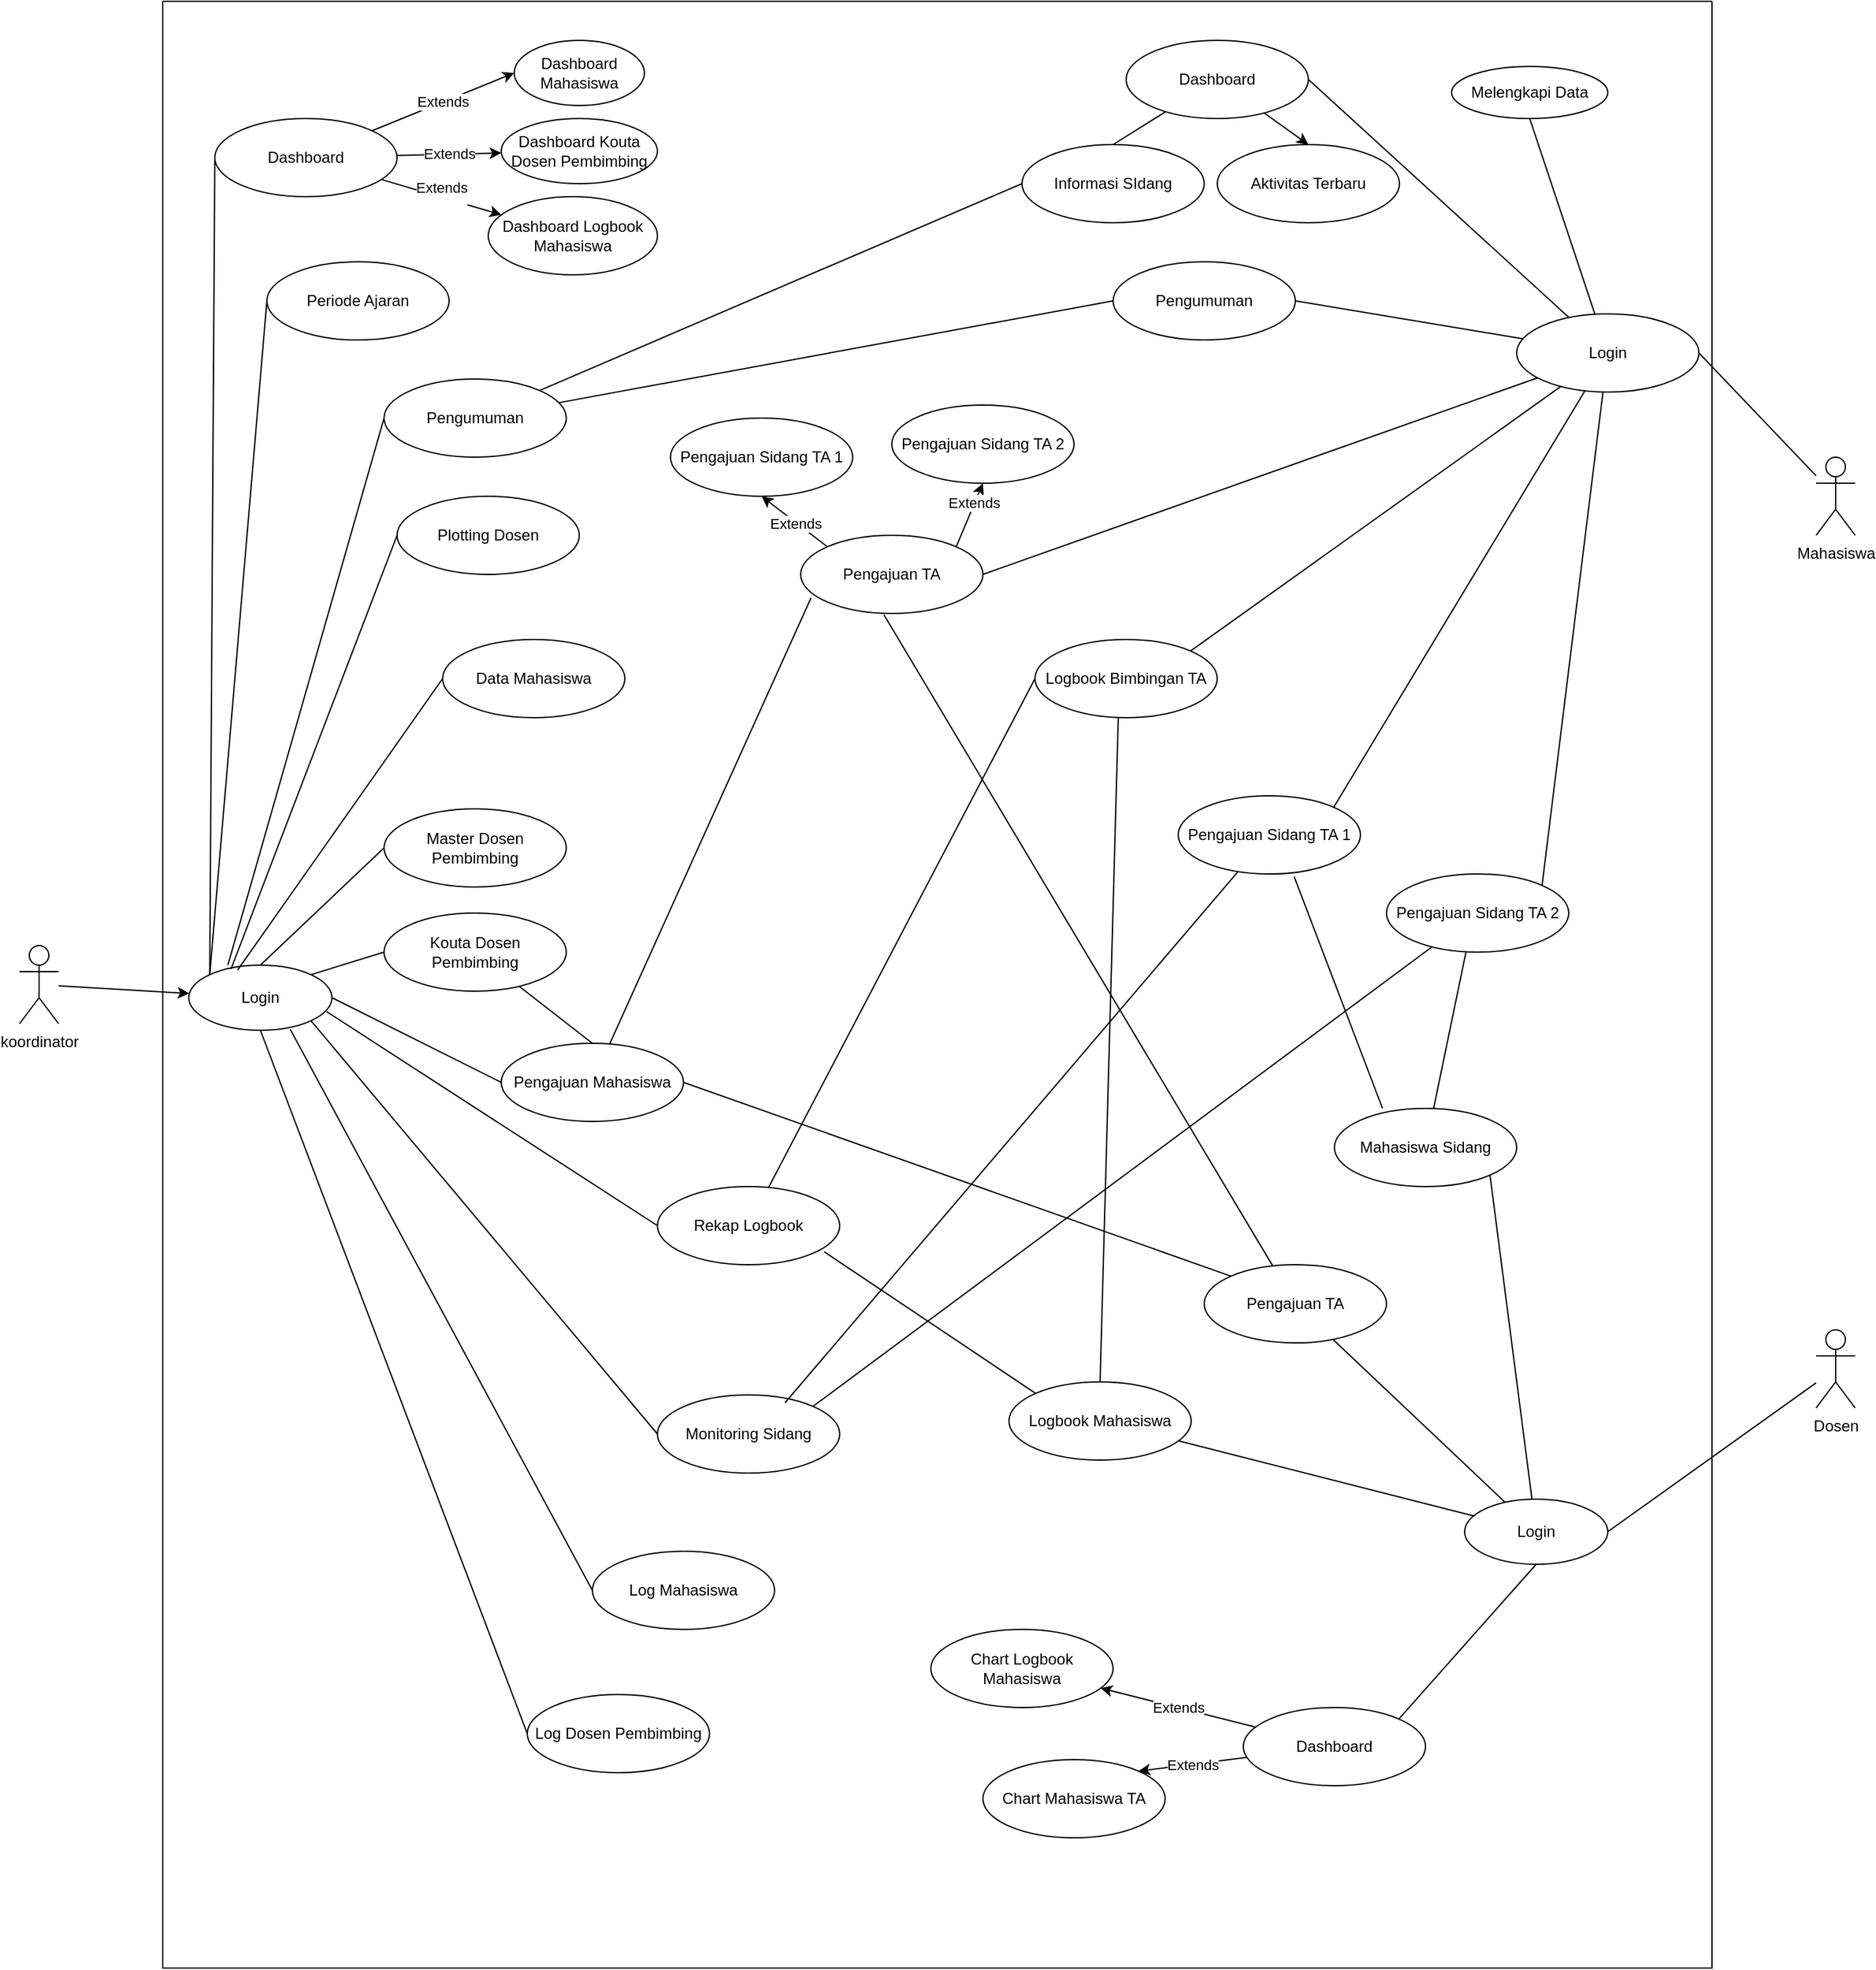 <mxfile version="26.0.8">
  <diagram name="Page-1" id="jc--x8PHUx1x7S_psfq3">
    <mxGraphModel dx="3183" dy="2440" grid="1" gridSize="10" guides="1" tooltips="1" connect="1" arrows="1" fold="1" page="1" pageScale="1" pageWidth="850" pageHeight="1100" math="0" shadow="0">
      <root>
        <mxCell id="0" />
        <mxCell id="1" parent="0" />
        <mxCell id="lQGsJXJGl0mCZdi2ilFg-2" value="" style="swimlane;startSize=0;" vertex="1" parent="1">
          <mxGeometry x="-640" y="-10" width="1190" height="1510" as="geometry">
            <mxRectangle x="120" y="90" width="50" height="40" as="alternateBounds" />
          </mxGeometry>
        </mxCell>
        <mxCell id="lQGsJXJGl0mCZdi2ilFg-42" value="Extends" style="rounded=0;orthogonalLoop=1;jettySize=auto;html=1;entryX=0;entryY=0.5;entryDx=0;entryDy=0;" edge="1" parent="lQGsJXJGl0mCZdi2ilFg-2" source="lQGsJXJGl0mCZdi2ilFg-9" target="lQGsJXJGl0mCZdi2ilFg-30">
          <mxGeometry relative="1" as="geometry" />
        </mxCell>
        <mxCell id="lQGsJXJGl0mCZdi2ilFg-45" value="&#xa;&lt;span style=&quot;color: rgb(0, 0, 0); font-family: Helvetica; font-size: 11px; font-style: normal; font-variant-ligatures: normal; font-variant-caps: normal; font-weight: 400; letter-spacing: normal; orphans: 2; text-align: center; text-indent: 0px; text-transform: none; widows: 2; word-spacing: 0px; -webkit-text-stroke-width: 0px; white-space: nowrap; background-color: rgb(255, 255, 255); text-decoration-thickness: initial; text-decoration-style: initial; text-decoration-color: initial; display: inline !important; float: none;&quot;&gt;Extends&lt;/span&gt;&#xa;&#xa;" style="edgeStyle=none;rounded=0;orthogonalLoop=1;jettySize=auto;html=1;" edge="1" parent="lQGsJXJGl0mCZdi2ilFg-2" source="lQGsJXJGl0mCZdi2ilFg-9" target="lQGsJXJGl0mCZdi2ilFg-32">
          <mxGeometry relative="1" as="geometry" />
        </mxCell>
        <mxCell id="lQGsJXJGl0mCZdi2ilFg-48" value="Extends" style="edgeStyle=none;rounded=0;orthogonalLoop=1;jettySize=auto;html=1;" edge="1" parent="lQGsJXJGl0mCZdi2ilFg-2" source="lQGsJXJGl0mCZdi2ilFg-9" target="lQGsJXJGl0mCZdi2ilFg-31">
          <mxGeometry relative="1" as="geometry" />
        </mxCell>
        <mxCell id="lQGsJXJGl0mCZdi2ilFg-9" value="Dashboard" style="ellipse;whiteSpace=wrap;html=1;" vertex="1" parent="lQGsJXJGl0mCZdi2ilFg-2">
          <mxGeometry x="40" y="90" width="140" height="60" as="geometry" />
        </mxCell>
        <mxCell id="lQGsJXJGl0mCZdi2ilFg-12" value="Periode Ajaran" style="ellipse;whiteSpace=wrap;html=1;" vertex="1" parent="lQGsJXJGl0mCZdi2ilFg-2">
          <mxGeometry x="80" y="200" width="140" height="60" as="geometry" />
        </mxCell>
        <mxCell id="lQGsJXJGl0mCZdi2ilFg-137" style="edgeStyle=none;rounded=0;orthogonalLoop=1;jettySize=auto;html=1;entryX=0;entryY=0.5;entryDx=0;entryDy=0;endArrow=none;startFill=0;" edge="1" parent="lQGsJXJGl0mCZdi2ilFg-2" source="lQGsJXJGl0mCZdi2ilFg-13" target="lQGsJXJGl0mCZdi2ilFg-91">
          <mxGeometry relative="1" as="geometry" />
        </mxCell>
        <mxCell id="lQGsJXJGl0mCZdi2ilFg-138" style="edgeStyle=none;rounded=0;orthogonalLoop=1;jettySize=auto;html=1;entryX=0;entryY=0.5;entryDx=0;entryDy=0;endArrow=none;startFill=0;" edge="1" parent="lQGsJXJGl0mCZdi2ilFg-2" source="lQGsJXJGl0mCZdi2ilFg-13" target="lQGsJXJGl0mCZdi2ilFg-94">
          <mxGeometry relative="1" as="geometry" />
        </mxCell>
        <mxCell id="lQGsJXJGl0mCZdi2ilFg-13" value="Pengumuman" style="ellipse;whiteSpace=wrap;html=1;" vertex="1" parent="lQGsJXJGl0mCZdi2ilFg-2">
          <mxGeometry x="170" y="290" width="140" height="60" as="geometry" />
        </mxCell>
        <mxCell id="lQGsJXJGl0mCZdi2ilFg-14" value="Plotting Dosen" style="ellipse;whiteSpace=wrap;html=1;" vertex="1" parent="lQGsJXJGl0mCZdi2ilFg-2">
          <mxGeometry x="180" y="380" width="140" height="60" as="geometry" />
        </mxCell>
        <mxCell id="lQGsJXJGl0mCZdi2ilFg-15" value="Data Mahasiswa" style="ellipse;whiteSpace=wrap;html=1;" vertex="1" parent="lQGsJXJGl0mCZdi2ilFg-2">
          <mxGeometry x="215" y="490" width="140" height="60" as="geometry" />
        </mxCell>
        <mxCell id="lQGsJXJGl0mCZdi2ilFg-20" value="Master Dosen Pembimbing" style="ellipse;whiteSpace=wrap;html=1;" vertex="1" parent="lQGsJXJGl0mCZdi2ilFg-2">
          <mxGeometry x="170" y="620" width="140" height="60" as="geometry" />
        </mxCell>
        <mxCell id="lQGsJXJGl0mCZdi2ilFg-73" style="edgeStyle=none;rounded=0;orthogonalLoop=1;jettySize=auto;html=1;entryX=0.5;entryY=0;entryDx=0;entryDy=0;endArrow=none;startFill=0;" edge="1" parent="lQGsJXJGl0mCZdi2ilFg-2" source="lQGsJXJGl0mCZdi2ilFg-21" target="lQGsJXJGl0mCZdi2ilFg-22">
          <mxGeometry relative="1" as="geometry" />
        </mxCell>
        <mxCell id="lQGsJXJGl0mCZdi2ilFg-21" value="Kouta Dosen Pembimbing" style="ellipse;whiteSpace=wrap;html=1;" vertex="1" parent="lQGsJXJGl0mCZdi2ilFg-2">
          <mxGeometry x="170" y="700" width="140" height="60" as="geometry" />
        </mxCell>
        <mxCell id="lQGsJXJGl0mCZdi2ilFg-143" style="edgeStyle=none;rounded=0;orthogonalLoop=1;jettySize=auto;html=1;entryX=0.057;entryY=0.8;entryDx=0;entryDy=0;entryPerimeter=0;endArrow=none;startFill=0;" edge="1" parent="lQGsJXJGl0mCZdi2ilFg-2" source="lQGsJXJGl0mCZdi2ilFg-22" target="lQGsJXJGl0mCZdi2ilFg-93">
          <mxGeometry relative="1" as="geometry">
            <mxPoint x="785.392" y="402.72" as="targetPoint" />
          </mxGeometry>
        </mxCell>
        <mxCell id="lQGsJXJGl0mCZdi2ilFg-22" value="Pengajuan Mahasiswa" style="ellipse;whiteSpace=wrap;html=1;" vertex="1" parent="lQGsJXJGl0mCZdi2ilFg-2">
          <mxGeometry x="260" y="800" width="140" height="60" as="geometry" />
        </mxCell>
        <mxCell id="lQGsJXJGl0mCZdi2ilFg-140" style="edgeStyle=none;rounded=0;orthogonalLoop=1;jettySize=auto;html=1;entryX=0;entryY=0.5;entryDx=0;entryDy=0;endArrow=none;startFill=0;" edge="1" parent="lQGsJXJGl0mCZdi2ilFg-2" source="lQGsJXJGl0mCZdi2ilFg-23" target="lQGsJXJGl0mCZdi2ilFg-95">
          <mxGeometry relative="1" as="geometry">
            <mxPoint x="696.109" y="574.142" as="targetPoint" />
          </mxGeometry>
        </mxCell>
        <mxCell id="lQGsJXJGl0mCZdi2ilFg-23" value="Rekap Logbook" style="ellipse;whiteSpace=wrap;html=1;" vertex="1" parent="lQGsJXJGl0mCZdi2ilFg-2">
          <mxGeometry x="380" y="910" width="140" height="60" as="geometry" />
        </mxCell>
        <mxCell id="lQGsJXJGl0mCZdi2ilFg-24" value="Monitoring Sidang" style="ellipse;whiteSpace=wrap;html=1;" vertex="1" parent="lQGsJXJGl0mCZdi2ilFg-2">
          <mxGeometry x="380" y="1070" width="140" height="60" as="geometry" />
        </mxCell>
        <mxCell id="lQGsJXJGl0mCZdi2ilFg-25" value="Log Dosen Pembimbing" style="ellipse;whiteSpace=wrap;html=1;" vertex="1" parent="lQGsJXJGl0mCZdi2ilFg-2">
          <mxGeometry x="280" y="1300" width="140" height="60" as="geometry" />
        </mxCell>
        <mxCell id="lQGsJXJGl0mCZdi2ilFg-26" value="Log Mahasiswa" style="ellipse;whiteSpace=wrap;html=1;" vertex="1" parent="lQGsJXJGl0mCZdi2ilFg-2">
          <mxGeometry x="330" y="1190" width="140" height="60" as="geometry" />
        </mxCell>
        <mxCell id="lQGsJXJGl0mCZdi2ilFg-30" value="Dashboard Mahasiswa" style="ellipse;whiteSpace=wrap;html=1;" vertex="1" parent="lQGsJXJGl0mCZdi2ilFg-2">
          <mxGeometry x="270" y="30" width="100" height="50" as="geometry" />
        </mxCell>
        <mxCell id="lQGsJXJGl0mCZdi2ilFg-31" value="Dashboard Kouta Dosen Pembimbing" style="ellipse;whiteSpace=wrap;html=1;" vertex="1" parent="lQGsJXJGl0mCZdi2ilFg-2">
          <mxGeometry x="260" y="90" width="120" height="50" as="geometry" />
        </mxCell>
        <mxCell id="lQGsJXJGl0mCZdi2ilFg-32" value="Dashboard Logbook Mahasiswa" style="ellipse;whiteSpace=wrap;html=1;" vertex="1" parent="lQGsJXJGl0mCZdi2ilFg-2">
          <mxGeometry x="250" y="150" width="130" height="60" as="geometry" />
        </mxCell>
        <mxCell id="lQGsJXJGl0mCZdi2ilFg-145" style="edgeStyle=none;rounded=0;orthogonalLoop=1;jettySize=auto;html=1;entryX=0.5;entryY=1;entryDx=0;entryDy=0;endArrow=none;startFill=0;" edge="1" parent="lQGsJXJGl0mCZdi2ilFg-2" source="lQGsJXJGl0mCZdi2ilFg-88" target="lQGsJXJGl0mCZdi2ilFg-89">
          <mxGeometry relative="1" as="geometry" />
        </mxCell>
        <mxCell id="lQGsJXJGl0mCZdi2ilFg-146" style="edgeStyle=none;rounded=0;orthogonalLoop=1;jettySize=auto;html=1;entryX=1;entryY=0.5;entryDx=0;entryDy=0;endArrow=none;startFill=0;" edge="1" parent="lQGsJXJGl0mCZdi2ilFg-2" source="lQGsJXJGl0mCZdi2ilFg-88" target="lQGsJXJGl0mCZdi2ilFg-90">
          <mxGeometry relative="1" as="geometry" />
        </mxCell>
        <mxCell id="lQGsJXJGl0mCZdi2ilFg-147" style="edgeStyle=none;rounded=0;orthogonalLoop=1;jettySize=auto;html=1;entryX=1;entryY=0.5;entryDx=0;entryDy=0;endArrow=none;startFill=0;" edge="1" parent="lQGsJXJGl0mCZdi2ilFg-2" source="lQGsJXJGl0mCZdi2ilFg-88" target="lQGsJXJGl0mCZdi2ilFg-94">
          <mxGeometry relative="1" as="geometry" />
        </mxCell>
        <mxCell id="lQGsJXJGl0mCZdi2ilFg-148" style="edgeStyle=none;rounded=0;orthogonalLoop=1;jettySize=auto;html=1;entryX=1;entryY=0.5;entryDx=0;entryDy=0;endArrow=none;startFill=0;" edge="1" parent="lQGsJXJGl0mCZdi2ilFg-2" source="lQGsJXJGl0mCZdi2ilFg-88" target="lQGsJXJGl0mCZdi2ilFg-93">
          <mxGeometry relative="1" as="geometry" />
        </mxCell>
        <mxCell id="lQGsJXJGl0mCZdi2ilFg-149" style="edgeStyle=none;rounded=0;orthogonalLoop=1;jettySize=auto;html=1;entryX=1;entryY=0;entryDx=0;entryDy=0;endArrow=none;startFill=0;" edge="1" parent="lQGsJXJGl0mCZdi2ilFg-2" source="lQGsJXJGl0mCZdi2ilFg-88" target="lQGsJXJGl0mCZdi2ilFg-95">
          <mxGeometry relative="1" as="geometry" />
        </mxCell>
        <mxCell id="lQGsJXJGl0mCZdi2ilFg-150" style="edgeStyle=none;rounded=0;orthogonalLoop=1;jettySize=auto;html=1;entryX=1;entryY=0;entryDx=0;entryDy=0;endArrow=none;startFill=0;" edge="1" parent="lQGsJXJGl0mCZdi2ilFg-2" source="lQGsJXJGl0mCZdi2ilFg-88" target="lQGsJXJGl0mCZdi2ilFg-96">
          <mxGeometry relative="1" as="geometry" />
        </mxCell>
        <mxCell id="lQGsJXJGl0mCZdi2ilFg-151" style="edgeStyle=none;rounded=0;orthogonalLoop=1;jettySize=auto;html=1;entryX=1;entryY=0;entryDx=0;entryDy=0;endArrow=none;startFill=0;" edge="1" parent="lQGsJXJGl0mCZdi2ilFg-2" source="lQGsJXJGl0mCZdi2ilFg-88" target="lQGsJXJGl0mCZdi2ilFg-97">
          <mxGeometry relative="1" as="geometry" />
        </mxCell>
        <mxCell id="lQGsJXJGl0mCZdi2ilFg-88" value="Login" style="ellipse;whiteSpace=wrap;html=1;" vertex="1" parent="lQGsJXJGl0mCZdi2ilFg-2">
          <mxGeometry x="1040" y="240" width="140" height="60" as="geometry" />
        </mxCell>
        <mxCell id="lQGsJXJGl0mCZdi2ilFg-89" value="Melengkapi Data" style="ellipse;whiteSpace=wrap;html=1;" vertex="1" parent="lQGsJXJGl0mCZdi2ilFg-2">
          <mxGeometry x="990" y="50" width="120" height="40" as="geometry" />
        </mxCell>
        <mxCell id="lQGsJXJGl0mCZdi2ilFg-110" style="edgeStyle=none;rounded=0;orthogonalLoop=1;jettySize=auto;html=1;entryX=0.5;entryY=0;entryDx=0;entryDy=0;endArrow=none;startFill=0;" edge="1" parent="lQGsJXJGl0mCZdi2ilFg-2" source="lQGsJXJGl0mCZdi2ilFg-90" target="lQGsJXJGl0mCZdi2ilFg-91">
          <mxGeometry relative="1" as="geometry" />
        </mxCell>
        <mxCell id="lQGsJXJGl0mCZdi2ilFg-111" style="edgeStyle=none;rounded=0;orthogonalLoop=1;jettySize=auto;html=1;entryX=0.5;entryY=0;entryDx=0;entryDy=0;" edge="1" parent="lQGsJXJGl0mCZdi2ilFg-2" source="lQGsJXJGl0mCZdi2ilFg-90" target="lQGsJXJGl0mCZdi2ilFg-92">
          <mxGeometry relative="1" as="geometry" />
        </mxCell>
        <mxCell id="lQGsJXJGl0mCZdi2ilFg-90" value="Dashboard" style="ellipse;whiteSpace=wrap;html=1;" vertex="1" parent="lQGsJXJGl0mCZdi2ilFg-2">
          <mxGeometry x="740" y="30" width="140" height="60" as="geometry" />
        </mxCell>
        <mxCell id="lQGsJXJGl0mCZdi2ilFg-91" value="Informasi SIdang" style="ellipse;whiteSpace=wrap;html=1;" vertex="1" parent="lQGsJXJGl0mCZdi2ilFg-2">
          <mxGeometry x="660" y="110" width="140" height="60" as="geometry" />
        </mxCell>
        <mxCell id="lQGsJXJGl0mCZdi2ilFg-92" value="Aktivitas Terbaru" style="ellipse;whiteSpace=wrap;html=1;" vertex="1" parent="lQGsJXJGl0mCZdi2ilFg-2">
          <mxGeometry x="810" y="110" width="140" height="60" as="geometry" />
        </mxCell>
        <mxCell id="0ChxOvkrh6O1EY8IxcK_-2" style="rounded=0;orthogonalLoop=1;jettySize=auto;html=1;exitX=0;exitY=0;exitDx=0;exitDy=0;entryX=0.5;entryY=1;entryDx=0;entryDy=0;" edge="1" parent="lQGsJXJGl0mCZdi2ilFg-2" source="lQGsJXJGl0mCZdi2ilFg-93" target="0ChxOvkrh6O1EY8IxcK_-1">
          <mxGeometry relative="1" as="geometry" />
        </mxCell>
        <mxCell id="0ChxOvkrh6O1EY8IxcK_-5" value="Extends" style="edgeLabel;html=1;align=center;verticalAlign=middle;resizable=0;points=[];" connectable="0" vertex="1" parent="0ChxOvkrh6O1EY8IxcK_-2">
          <mxGeometry x="-0.025" y="1" relative="1" as="geometry">
            <mxPoint as="offset" />
          </mxGeometry>
        </mxCell>
        <mxCell id="0ChxOvkrh6O1EY8IxcK_-7" style="rounded=0;orthogonalLoop=1;jettySize=auto;html=1;exitX=1;exitY=0;exitDx=0;exitDy=0;entryX=0.5;entryY=1;entryDx=0;entryDy=0;" edge="1" parent="lQGsJXJGl0mCZdi2ilFg-2" source="lQGsJXJGl0mCZdi2ilFg-93" target="0ChxOvkrh6O1EY8IxcK_-6">
          <mxGeometry relative="1" as="geometry" />
        </mxCell>
        <mxCell id="0ChxOvkrh6O1EY8IxcK_-8" value="Extends" style="edgeLabel;html=1;align=center;verticalAlign=middle;resizable=0;points=[];" connectable="0" vertex="1" parent="0ChxOvkrh6O1EY8IxcK_-7">
          <mxGeometry x="0.354" y="1" relative="1" as="geometry">
            <mxPoint as="offset" />
          </mxGeometry>
        </mxCell>
        <mxCell id="lQGsJXJGl0mCZdi2ilFg-93" value="Pengajuan TA" style="ellipse;whiteSpace=wrap;html=1;" vertex="1" parent="lQGsJXJGl0mCZdi2ilFg-2">
          <mxGeometry x="490" y="410" width="140" height="60" as="geometry" />
        </mxCell>
        <mxCell id="lQGsJXJGl0mCZdi2ilFg-94" value="Pengumuman" style="ellipse;whiteSpace=wrap;html=1;" vertex="1" parent="lQGsJXJGl0mCZdi2ilFg-2">
          <mxGeometry x="730" y="200" width="140" height="60" as="geometry" />
        </mxCell>
        <mxCell id="lQGsJXJGl0mCZdi2ilFg-95" value="Logbook Bimbingan TA" style="ellipse;whiteSpace=wrap;html=1;" vertex="1" parent="lQGsJXJGl0mCZdi2ilFg-2">
          <mxGeometry x="670" y="490" width="140" height="60" as="geometry" />
        </mxCell>
        <mxCell id="lQGsJXJGl0mCZdi2ilFg-96" value="Pengajuan Sidang TA 1" style="ellipse;whiteSpace=wrap;html=1;" vertex="1" parent="lQGsJXJGl0mCZdi2ilFg-2">
          <mxGeometry x="780" y="610" width="140" height="60" as="geometry" />
        </mxCell>
        <mxCell id="lQGsJXJGl0mCZdi2ilFg-97" value="Pengajuan Sidang TA 2" style="ellipse;whiteSpace=wrap;html=1;" vertex="1" parent="lQGsJXJGl0mCZdi2ilFg-2">
          <mxGeometry x="940" y="670" width="140" height="60" as="geometry" />
        </mxCell>
        <mxCell id="lQGsJXJGl0mCZdi2ilFg-122" value="Pengajuan TA" style="ellipse;whiteSpace=wrap;html=1;" vertex="1" parent="lQGsJXJGl0mCZdi2ilFg-2">
          <mxGeometry x="800" y="970" width="140" height="60" as="geometry" />
        </mxCell>
        <mxCell id="lQGsJXJGl0mCZdi2ilFg-124" value="Mahasiswa Sidang" style="ellipse;whiteSpace=wrap;html=1;" vertex="1" parent="lQGsJXJGl0mCZdi2ilFg-2">
          <mxGeometry x="900" y="850" width="140" height="60" as="geometry" />
        </mxCell>
        <mxCell id="lQGsJXJGl0mCZdi2ilFg-129" value="Extends" style="edgeStyle=none;rounded=0;orthogonalLoop=1;jettySize=auto;html=1;" edge="1" parent="lQGsJXJGl0mCZdi2ilFg-2" source="lQGsJXJGl0mCZdi2ilFg-125" target="lQGsJXJGl0mCZdi2ilFg-127">
          <mxGeometry relative="1" as="geometry" />
        </mxCell>
        <mxCell id="lQGsJXJGl0mCZdi2ilFg-130" value="Extends" style="edgeStyle=none;rounded=0;orthogonalLoop=1;jettySize=auto;html=1;entryX=1;entryY=0;entryDx=0;entryDy=0;" edge="1" parent="lQGsJXJGl0mCZdi2ilFg-2" source="lQGsJXJGl0mCZdi2ilFg-125" target="lQGsJXJGl0mCZdi2ilFg-128">
          <mxGeometry relative="1" as="geometry" />
        </mxCell>
        <mxCell id="lQGsJXJGl0mCZdi2ilFg-125" value="Dashboard" style="ellipse;whiteSpace=wrap;html=1;" vertex="1" parent="lQGsJXJGl0mCZdi2ilFg-2">
          <mxGeometry x="830" y="1310" width="140" height="60" as="geometry" />
        </mxCell>
        <mxCell id="lQGsJXJGl0mCZdi2ilFg-153" style="edgeStyle=none;rounded=0;orthogonalLoop=1;jettySize=auto;html=1;exitX=0.5;exitY=1;exitDx=0;exitDy=0;entryX=1;entryY=0;entryDx=0;entryDy=0;endArrow=none;startFill=0;" edge="1" parent="lQGsJXJGl0mCZdi2ilFg-2" source="lQGsJXJGl0mCZdi2ilFg-126" target="lQGsJXJGl0mCZdi2ilFg-125">
          <mxGeometry relative="1" as="geometry" />
        </mxCell>
        <mxCell id="lQGsJXJGl0mCZdi2ilFg-154" style="edgeStyle=none;rounded=0;orthogonalLoop=1;jettySize=auto;html=1;endArrow=none;startFill=0;" edge="1" parent="lQGsJXJGl0mCZdi2ilFg-2" source="lQGsJXJGl0mCZdi2ilFg-126" target="lQGsJXJGl0mCZdi2ilFg-122">
          <mxGeometry relative="1" as="geometry" />
        </mxCell>
        <mxCell id="lQGsJXJGl0mCZdi2ilFg-155" style="edgeStyle=none;rounded=0;orthogonalLoop=1;jettySize=auto;html=1;endArrow=none;startFill=0;" edge="1" parent="lQGsJXJGl0mCZdi2ilFg-2" source="lQGsJXJGl0mCZdi2ilFg-126" target="lQGsJXJGl0mCZdi2ilFg-132">
          <mxGeometry relative="1" as="geometry" />
        </mxCell>
        <mxCell id="lQGsJXJGl0mCZdi2ilFg-156" style="edgeStyle=none;rounded=0;orthogonalLoop=1;jettySize=auto;html=1;entryX=1;entryY=1;entryDx=0;entryDy=0;endArrow=none;startFill=0;" edge="1" parent="lQGsJXJGl0mCZdi2ilFg-2" source="lQGsJXJGl0mCZdi2ilFg-126" target="lQGsJXJGl0mCZdi2ilFg-124">
          <mxGeometry relative="1" as="geometry" />
        </mxCell>
        <mxCell id="lQGsJXJGl0mCZdi2ilFg-126" value="Login" style="ellipse;whiteSpace=wrap;html=1;" vertex="1" parent="lQGsJXJGl0mCZdi2ilFg-2">
          <mxGeometry x="1000" y="1150" width="110" height="50" as="geometry" />
        </mxCell>
        <mxCell id="lQGsJXJGl0mCZdi2ilFg-127" value="Chart Logbook Mahasiswa" style="ellipse;whiteSpace=wrap;html=1;" vertex="1" parent="lQGsJXJGl0mCZdi2ilFg-2">
          <mxGeometry x="590" y="1250" width="140" height="60" as="geometry" />
        </mxCell>
        <mxCell id="lQGsJXJGl0mCZdi2ilFg-128" value="Chart Mahasiswa TA" style="ellipse;whiteSpace=wrap;html=1;" vertex="1" parent="lQGsJXJGl0mCZdi2ilFg-2">
          <mxGeometry x="630" y="1350" width="140" height="60" as="geometry" />
        </mxCell>
        <mxCell id="lQGsJXJGl0mCZdi2ilFg-132" value="Logbook Mahasiswa" style="ellipse;whiteSpace=wrap;html=1;" vertex="1" parent="lQGsJXJGl0mCZdi2ilFg-2">
          <mxGeometry x="650" y="1060" width="140" height="60" as="geometry" />
        </mxCell>
        <mxCell id="cmm2SDRDTjLHCX1BKuSw-1" style="edgeStyle=none;rounded=0;orthogonalLoop=1;jettySize=auto;html=1;entryX=0.436;entryY=1;entryDx=0;entryDy=0;entryPerimeter=0;endArrow=none;startFill=0;" edge="1" parent="lQGsJXJGl0mCZdi2ilFg-2" source="lQGsJXJGl0mCZdi2ilFg-124" target="lQGsJXJGl0mCZdi2ilFg-97">
          <mxGeometry relative="1" as="geometry">
            <mxPoint x="1062" y="1160" as="sourcePoint" />
            <mxPoint x="1029" y="911" as="targetPoint" />
          </mxGeometry>
        </mxCell>
        <mxCell id="cmm2SDRDTjLHCX1BKuSw-2" style="edgeStyle=none;rounded=0;orthogonalLoop=1;jettySize=auto;html=1;entryX=0.636;entryY=1.033;entryDx=0;entryDy=0;entryPerimeter=0;exitX=0.264;exitY=0;exitDx=0;exitDy=0;exitPerimeter=0;endArrow=none;startFill=0;" edge="1" parent="lQGsJXJGl0mCZdi2ilFg-2" source="lQGsJXJGl0mCZdi2ilFg-124" target="lQGsJXJGl0mCZdi2ilFg-96">
          <mxGeometry relative="1" as="geometry">
            <mxPoint x="986" y="860" as="sourcePoint" />
            <mxPoint x="1011" y="740" as="targetPoint" />
          </mxGeometry>
        </mxCell>
        <mxCell id="cmm2SDRDTjLHCX1BKuSw-3" style="edgeStyle=none;rounded=0;orthogonalLoop=1;jettySize=auto;html=1;entryX=0;entryY=0;entryDx=0;entryDy=0;exitX=1;exitY=0.5;exitDx=0;exitDy=0;endArrow=none;startFill=0;" edge="1" parent="lQGsJXJGl0mCZdi2ilFg-2" source="lQGsJXJGl0mCZdi2ilFg-22" target="lQGsJXJGl0mCZdi2ilFg-122">
          <mxGeometry relative="1" as="geometry">
            <mxPoint x="472" y="920" as="sourcePoint" />
            <mxPoint x="630" y="540" as="targetPoint" />
          </mxGeometry>
        </mxCell>
        <mxCell id="cmm2SDRDTjLHCX1BKuSw-5" style="edgeStyle=none;rounded=0;orthogonalLoop=1;jettySize=auto;html=1;entryX=0;entryY=0;entryDx=0;entryDy=0;exitX=0.914;exitY=0.833;exitDx=0;exitDy=0;exitPerimeter=0;endArrow=none;startFill=0;" edge="1" parent="lQGsJXJGl0mCZdi2ilFg-2" source="lQGsJXJGl0mCZdi2ilFg-23" target="lQGsJXJGl0mCZdi2ilFg-132">
          <mxGeometry relative="1" as="geometry">
            <mxPoint x="410" y="840" as="sourcePoint" />
            <mxPoint x="831" y="989" as="targetPoint" />
          </mxGeometry>
        </mxCell>
        <mxCell id="cmm2SDRDTjLHCX1BKuSw-6" style="edgeStyle=none;rounded=0;orthogonalLoop=1;jettySize=auto;html=1;exitX=1;exitY=0;exitDx=0;exitDy=0;endArrow=none;startFill=0;" edge="1" parent="lQGsJXJGl0mCZdi2ilFg-2" source="lQGsJXJGl0mCZdi2ilFg-24" target="lQGsJXJGl0mCZdi2ilFg-97">
          <mxGeometry relative="1" as="geometry">
            <mxPoint x="518" y="970" as="sourcePoint" />
            <mxPoint x="681" y="1079" as="targetPoint" />
          </mxGeometry>
        </mxCell>
        <mxCell id="cmm2SDRDTjLHCX1BKuSw-7" style="edgeStyle=none;rounded=0;orthogonalLoop=1;jettySize=auto;html=1;exitX=0.7;exitY=0.1;exitDx=0;exitDy=0;exitPerimeter=0;endArrow=none;startFill=0;" edge="1" parent="lQGsJXJGl0mCZdi2ilFg-2" source="lQGsJXJGl0mCZdi2ilFg-24" target="lQGsJXJGl0mCZdi2ilFg-96">
          <mxGeometry relative="1" as="geometry">
            <mxPoint x="549" y="1079" as="sourcePoint" />
            <mxPoint x="986" y="736" as="targetPoint" />
          </mxGeometry>
        </mxCell>
        <mxCell id="cmm2SDRDTjLHCX1BKuSw-8" style="edgeStyle=none;rounded=0;orthogonalLoop=1;jettySize=auto;html=1;exitX=0.5;exitY=0;exitDx=0;exitDy=0;entryX=0.457;entryY=1;entryDx=0;entryDy=0;entryPerimeter=0;endArrow=none;startFill=0;" edge="1" parent="lQGsJXJGl0mCZdi2ilFg-2" source="lQGsJXJGl0mCZdi2ilFg-132" target="lQGsJXJGl0mCZdi2ilFg-95">
          <mxGeometry relative="1" as="geometry">
            <mxPoint x="528" y="1076" as="sourcePoint" />
            <mxPoint x="838" y="678" as="targetPoint" />
          </mxGeometry>
        </mxCell>
        <mxCell id="cmm2SDRDTjLHCX1BKuSw-9" style="edgeStyle=none;rounded=0;orthogonalLoop=1;jettySize=auto;html=1;entryX=0.457;entryY=1.017;entryDx=0;entryDy=0;entryPerimeter=0;endArrow=none;startFill=0;" edge="1" parent="lQGsJXJGl0mCZdi2ilFg-2" source="lQGsJXJGl0mCZdi2ilFg-122" target="lQGsJXJGl0mCZdi2ilFg-93">
          <mxGeometry relative="1" as="geometry">
            <mxPoint x="475" y="921" as="sourcePoint" />
            <mxPoint x="680" y="530" as="targetPoint" />
          </mxGeometry>
        </mxCell>
        <mxCell id="yxTYUTbHqRoU5VoNv_46-1" value="Login" style="ellipse;whiteSpace=wrap;html=1;" vertex="1" parent="lQGsJXJGl0mCZdi2ilFg-2">
          <mxGeometry x="20" y="740" width="110" height="50" as="geometry" />
        </mxCell>
        <mxCell id="lQGsJXJGl0mCZdi2ilFg-46" style="edgeStyle=none;rounded=0;orthogonalLoop=1;jettySize=auto;html=1;entryX=0;entryY=0.5;entryDx=0;entryDy=0;exitX=0;exitY=0;exitDx=0;exitDy=0;endArrow=none;startFill=0;" edge="1" parent="lQGsJXJGl0mCZdi2ilFg-2" source="yxTYUTbHqRoU5VoNv_46-1" target="lQGsJXJGl0mCZdi2ilFg-9">
          <mxGeometry relative="1" as="geometry" />
        </mxCell>
        <mxCell id="lQGsJXJGl0mCZdi2ilFg-47" style="edgeStyle=none;rounded=0;orthogonalLoop=1;jettySize=auto;html=1;entryX=0;entryY=0.5;entryDx=0;entryDy=0;exitX=0;exitY=0;exitDx=0;exitDy=0;endArrow=none;startFill=0;" edge="1" parent="lQGsJXJGl0mCZdi2ilFg-2" source="yxTYUTbHqRoU5VoNv_46-1" target="lQGsJXJGl0mCZdi2ilFg-12">
          <mxGeometry relative="1" as="geometry" />
        </mxCell>
        <mxCell id="lQGsJXJGl0mCZdi2ilFg-50" style="edgeStyle=none;rounded=0;orthogonalLoop=1;jettySize=auto;html=1;entryX=0;entryY=0.5;entryDx=0;entryDy=0;exitX=0.273;exitY=0;exitDx=0;exitDy=0;exitPerimeter=0;endArrow=none;startFill=0;" edge="1" parent="lQGsJXJGl0mCZdi2ilFg-2" source="yxTYUTbHqRoU5VoNv_46-1" target="lQGsJXJGl0mCZdi2ilFg-13">
          <mxGeometry relative="1" as="geometry" />
        </mxCell>
        <mxCell id="lQGsJXJGl0mCZdi2ilFg-51" style="edgeStyle=none;rounded=0;orthogonalLoop=1;jettySize=auto;html=1;entryX=0;entryY=0.5;entryDx=0;entryDy=0;exitX=0.295;exitY=0.06;exitDx=0;exitDy=0;exitPerimeter=0;endArrow=none;startFill=0;" edge="1" parent="lQGsJXJGl0mCZdi2ilFg-2" source="yxTYUTbHqRoU5VoNv_46-1" target="lQGsJXJGl0mCZdi2ilFg-14">
          <mxGeometry relative="1" as="geometry" />
        </mxCell>
        <mxCell id="lQGsJXJGl0mCZdi2ilFg-52" style="edgeStyle=none;rounded=0;orthogonalLoop=1;jettySize=auto;html=1;entryX=0;entryY=0.5;entryDx=0;entryDy=0;exitX=0.341;exitY=0.077;exitDx=0;exitDy=0;exitPerimeter=0;endArrow=none;startFill=0;" edge="1" parent="lQGsJXJGl0mCZdi2ilFg-2" source="yxTYUTbHqRoU5VoNv_46-1" target="lQGsJXJGl0mCZdi2ilFg-15">
          <mxGeometry relative="1" as="geometry" />
        </mxCell>
        <mxCell id="lQGsJXJGl0mCZdi2ilFg-53" style="edgeStyle=none;rounded=0;orthogonalLoop=1;jettySize=auto;html=1;entryX=0;entryY=0.5;entryDx=0;entryDy=0;exitX=0.5;exitY=0;exitDx=0;exitDy=0;endArrow=none;startFill=0;" edge="1" parent="lQGsJXJGl0mCZdi2ilFg-2" source="yxTYUTbHqRoU5VoNv_46-1" target="lQGsJXJGl0mCZdi2ilFg-20">
          <mxGeometry relative="1" as="geometry" />
        </mxCell>
        <mxCell id="lQGsJXJGl0mCZdi2ilFg-54" style="edgeStyle=none;rounded=0;orthogonalLoop=1;jettySize=auto;html=1;entryX=0;entryY=0.5;entryDx=0;entryDy=0;exitX=1;exitY=0;exitDx=0;exitDy=0;endArrow=none;startFill=0;" edge="1" parent="lQGsJXJGl0mCZdi2ilFg-2" source="yxTYUTbHqRoU5VoNv_46-1" target="lQGsJXJGl0mCZdi2ilFg-21">
          <mxGeometry relative="1" as="geometry" />
        </mxCell>
        <mxCell id="lQGsJXJGl0mCZdi2ilFg-55" style="edgeStyle=none;rounded=0;orthogonalLoop=1;jettySize=auto;html=1;entryX=0;entryY=0.5;entryDx=0;entryDy=0;exitX=1;exitY=0.5;exitDx=0;exitDy=0;endArrow=none;startFill=0;" edge="1" parent="lQGsJXJGl0mCZdi2ilFg-2" source="yxTYUTbHqRoU5VoNv_46-1" target="lQGsJXJGl0mCZdi2ilFg-22">
          <mxGeometry relative="1" as="geometry" />
        </mxCell>
        <mxCell id="lQGsJXJGl0mCZdi2ilFg-57" style="edgeStyle=none;rounded=0;orthogonalLoop=1;jettySize=auto;html=1;entryX=0;entryY=0.5;entryDx=0;entryDy=0;exitX=1;exitY=1;exitDx=0;exitDy=0;endArrow=none;startFill=0;" edge="1" parent="lQGsJXJGl0mCZdi2ilFg-2" source="yxTYUTbHqRoU5VoNv_46-1" target="lQGsJXJGl0mCZdi2ilFg-24">
          <mxGeometry relative="1" as="geometry" />
        </mxCell>
        <mxCell id="lQGsJXJGl0mCZdi2ilFg-56" style="edgeStyle=none;rounded=0;orthogonalLoop=1;jettySize=auto;html=1;entryX=0;entryY=0.5;entryDx=0;entryDy=0;exitX=0.962;exitY=0.713;exitDx=0;exitDy=0;exitPerimeter=0;endArrow=none;startFill=0;" edge="1" parent="lQGsJXJGl0mCZdi2ilFg-2" source="yxTYUTbHqRoU5VoNv_46-1" target="lQGsJXJGl0mCZdi2ilFg-23">
          <mxGeometry relative="1" as="geometry" />
        </mxCell>
        <mxCell id="lQGsJXJGl0mCZdi2ilFg-59" style="edgeStyle=none;rounded=0;orthogonalLoop=1;jettySize=auto;html=1;entryX=0;entryY=0.5;entryDx=0;entryDy=0;exitX=0.709;exitY=0.986;exitDx=0;exitDy=0;exitPerimeter=0;endArrow=none;startFill=0;" edge="1" parent="lQGsJXJGl0mCZdi2ilFg-2" source="yxTYUTbHqRoU5VoNv_46-1" target="lQGsJXJGl0mCZdi2ilFg-26">
          <mxGeometry relative="1" as="geometry" />
        </mxCell>
        <mxCell id="lQGsJXJGl0mCZdi2ilFg-58" style="edgeStyle=none;rounded=0;orthogonalLoop=1;jettySize=auto;html=1;entryX=0;entryY=0.5;entryDx=0;entryDy=0;exitX=0.5;exitY=1;exitDx=0;exitDy=0;endArrow=none;startFill=0;" edge="1" parent="lQGsJXJGl0mCZdi2ilFg-2" source="yxTYUTbHqRoU5VoNv_46-1" target="lQGsJXJGl0mCZdi2ilFg-25">
          <mxGeometry relative="1" as="geometry" />
        </mxCell>
        <mxCell id="0ChxOvkrh6O1EY8IxcK_-1" value="Pengajuan Sidang TA 1" style="ellipse;whiteSpace=wrap;html=1;" vertex="1" parent="lQGsJXJGl0mCZdi2ilFg-2">
          <mxGeometry x="390" y="320" width="140" height="60" as="geometry" />
        </mxCell>
        <mxCell id="0ChxOvkrh6O1EY8IxcK_-6" value="Pengajuan Sidang TA 2" style="ellipse;whiteSpace=wrap;html=1;" vertex="1" parent="lQGsJXJGl0mCZdi2ilFg-2">
          <mxGeometry x="560" y="310" width="140" height="60" as="geometry" />
        </mxCell>
        <mxCell id="yxTYUTbHqRoU5VoNv_46-2" style="rounded=0;orthogonalLoop=1;jettySize=auto;html=1;" edge="1" parent="1" source="lQGsJXJGl0mCZdi2ilFg-3" target="yxTYUTbHqRoU5VoNv_46-1">
          <mxGeometry relative="1" as="geometry" />
        </mxCell>
        <mxCell id="lQGsJXJGl0mCZdi2ilFg-3" value="koordinator" style="shape=umlActor;verticalLabelPosition=bottom;verticalAlign=top;html=1;outlineConnect=0;" vertex="1" parent="1">
          <mxGeometry x="-750" y="715" width="30" height="60" as="geometry" />
        </mxCell>
        <mxCell id="lQGsJXJGl0mCZdi2ilFg-107" style="edgeStyle=none;rounded=0;orthogonalLoop=1;jettySize=auto;html=1;entryX=1;entryY=0.5;entryDx=0;entryDy=0;endArrow=none;startFill=0;" edge="1" parent="1" source="lQGsJXJGl0mCZdi2ilFg-4" target="lQGsJXJGl0mCZdi2ilFg-88">
          <mxGeometry relative="1" as="geometry" />
        </mxCell>
        <mxCell id="lQGsJXJGl0mCZdi2ilFg-4" value="Mahasiswa" style="shape=umlActor;verticalLabelPosition=bottom;verticalAlign=top;html=1;outlineConnect=0;" vertex="1" parent="1">
          <mxGeometry x="630" y="340" width="30" height="60" as="geometry" />
        </mxCell>
        <mxCell id="lQGsJXJGl0mCZdi2ilFg-152" style="edgeStyle=none;rounded=0;orthogonalLoop=1;jettySize=auto;html=1;entryX=1;entryY=0.5;entryDx=0;entryDy=0;endArrow=none;startFill=0;" edge="1" parent="1" source="lQGsJXJGl0mCZdi2ilFg-65" target="lQGsJXJGl0mCZdi2ilFg-126">
          <mxGeometry relative="1" as="geometry" />
        </mxCell>
        <mxCell id="lQGsJXJGl0mCZdi2ilFg-65" value="Dosen" style="shape=umlActor;verticalLabelPosition=bottom;verticalAlign=top;html=1;outlineConnect=0;" vertex="1" parent="1">
          <mxGeometry x="630" y="1010" width="30" height="60" as="geometry" />
        </mxCell>
      </root>
    </mxGraphModel>
  </diagram>
</mxfile>
